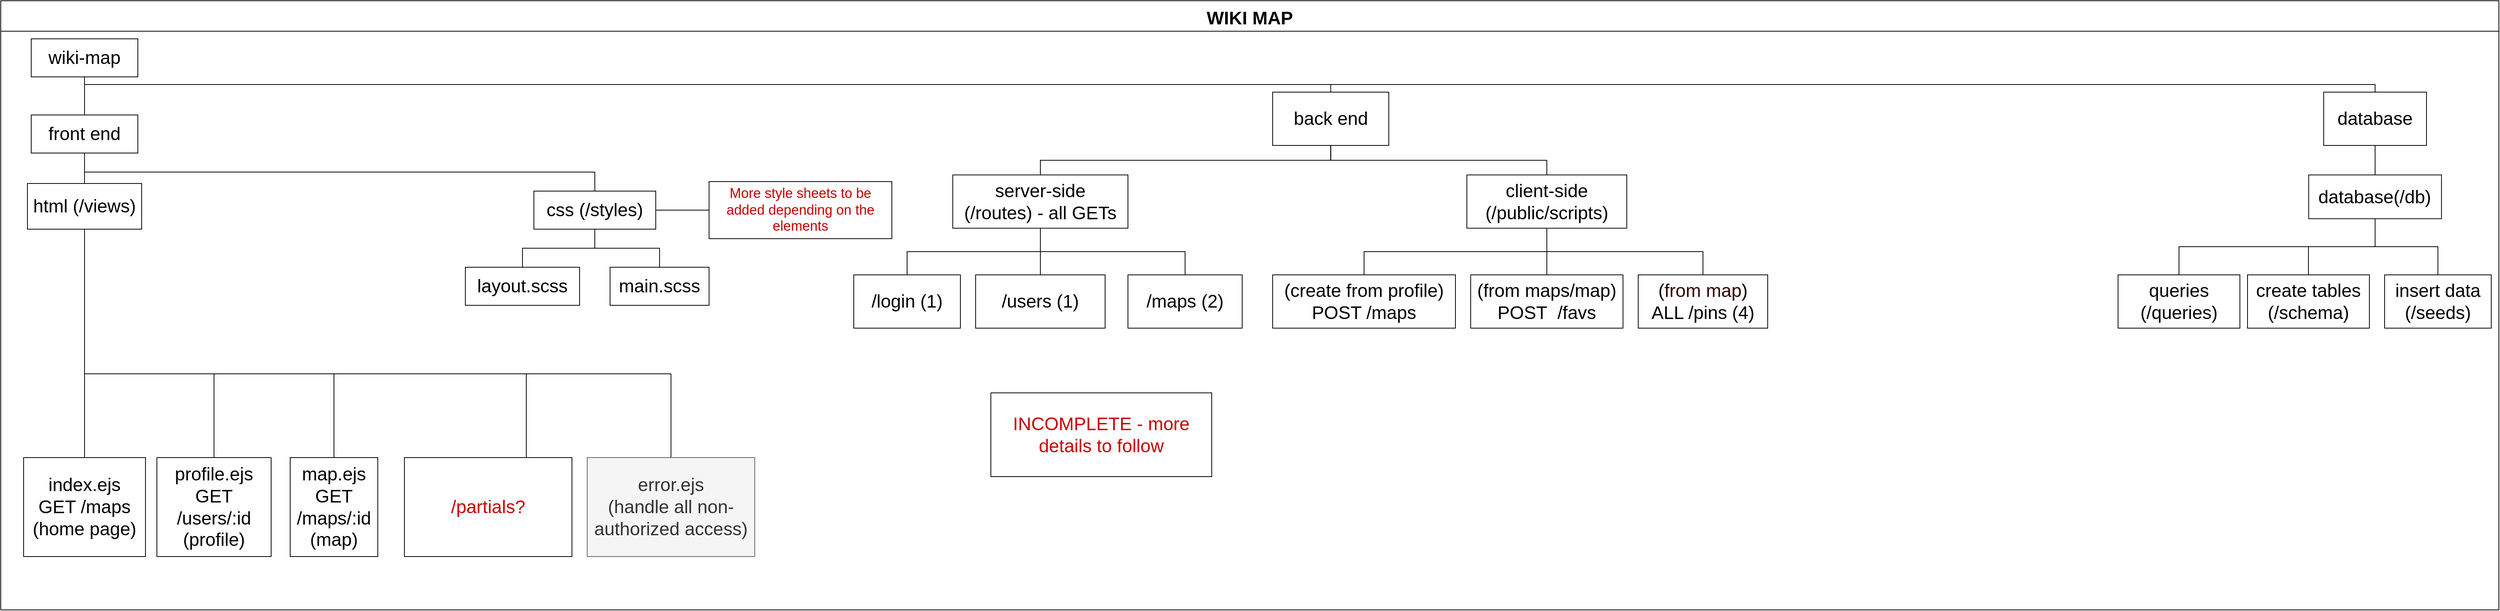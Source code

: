 <mxfile version="17.2.4" type="device"><diagram id="prtHgNgQTEPvFCAcTncT" name="Page-1"><mxGraphModel dx="3276" dy="1720" grid="1" gridSize="10" guides="1" tooltips="1" connect="1" arrows="1" fold="1" page="1" pageScale="1" pageWidth="1100" pageHeight="850" math="0" shadow="0"><root><mxCell id="0"/><mxCell id="1" parent="0"/><mxCell id="_WSLM0H4yx26yWdLZxbU-1" value="WIKI MAP" style="swimlane;startSize=40;horizontal=1;containerType=tree;fontSize=24;" parent="1" vertex="1"><mxGeometry x="10" y="20" width="3280" height="800" as="geometry"/></mxCell><mxCell id="_WSLM0H4yx26yWdLZxbU-2" value="" style="edgeStyle=elbowEdgeStyle;elbow=vertical;startArrow=none;endArrow=none;rounded=0;fontSize=24;" parent="_WSLM0H4yx26yWdLZxbU-1" source="_WSLM0H4yx26yWdLZxbU-3" target="_WSLM0H4yx26yWdLZxbU-8" edge="1"><mxGeometry relative="1" as="geometry"/></mxCell><mxCell id="_WSLM0H4yx26yWdLZxbU-3" value="wiki-map" style="whiteSpace=wrap;html=1;treeFolding=1;treeMoving=1;newEdgeStyle={&quot;edgeStyle&quot;:&quot;elbowEdgeStyle&quot;,&quot;startArrow&quot;:&quot;none&quot;,&quot;endArrow&quot;:&quot;none&quot;};fontSize=24;" parent="_WSLM0H4yx26yWdLZxbU-1" vertex="1"><mxGeometry x="40" y="50" width="140" height="50" as="geometry"/></mxCell><mxCell id="_WSLM0H4yx26yWdLZxbU-4" value="html (/views)" style="whiteSpace=wrap;html=1;treeFolding=1;treeMoving=1;newEdgeStyle={&quot;edgeStyle&quot;:&quot;elbowEdgeStyle&quot;,&quot;startArrow&quot;:&quot;none&quot;,&quot;endArrow&quot;:&quot;none&quot;};fontSize=24;" parent="_WSLM0H4yx26yWdLZxbU-1" vertex="1"><mxGeometry x="35" y="240" width="150" height="60" as="geometry"/></mxCell><mxCell id="_WSLM0H4yx26yWdLZxbU-7" value="" style="edgeStyle=elbowEdgeStyle;elbow=vertical;startArrow=none;endArrow=none;rounded=0;fontSize=24;" parent="_WSLM0H4yx26yWdLZxbU-1" source="_WSLM0H4yx26yWdLZxbU-8" target="_WSLM0H4yx26yWdLZxbU-4" edge="1"><mxGeometry relative="1" as="geometry"><mxPoint x="130" y="100" as="sourcePoint"/></mxGeometry></mxCell><mxCell id="_WSLM0H4yx26yWdLZxbU-8" value="front end" style="whiteSpace=wrap;html=1;treeFolding=1;treeMoving=1;newEdgeStyle={&quot;edgeStyle&quot;:&quot;elbowEdgeStyle&quot;,&quot;startArrow&quot;:&quot;none&quot;,&quot;endArrow&quot;:&quot;none&quot;};fontSize=24;" parent="_WSLM0H4yx26yWdLZxbU-1" vertex="1"><mxGeometry x="40" y="150" width="140" height="50" as="geometry"/></mxCell><mxCell id="_WSLM0H4yx26yWdLZxbU-13" value="" style="edgeStyle=elbowEdgeStyle;elbow=vertical;startArrow=none;endArrow=none;rounded=0;fontSize=24;" parent="_WSLM0H4yx26yWdLZxbU-1" source="_WSLM0H4yx26yWdLZxbU-3" target="_WSLM0H4yx26yWdLZxbU-14" edge="1"><mxGeometry relative="1" as="geometry"><mxPoint x="130" y="100" as="sourcePoint"/></mxGeometry></mxCell><mxCell id="_WSLM0H4yx26yWdLZxbU-14" value="back end" style="whiteSpace=wrap;html=1;treeFolding=1;treeMoving=1;newEdgeStyle={&quot;edgeStyle&quot;:&quot;elbowEdgeStyle&quot;,&quot;startArrow&quot;:&quot;none&quot;,&quot;endArrow&quot;:&quot;none&quot;};fontSize=24;" parent="_WSLM0H4yx26yWdLZxbU-1" vertex="1"><mxGeometry x="1670" y="120" width="152.5" height="70" as="geometry"/></mxCell><mxCell id="_WSLM0H4yx26yWdLZxbU-15" value="" style="edgeStyle=elbowEdgeStyle;elbow=vertical;startArrow=none;endArrow=none;rounded=0;fontSize=24;" parent="_WSLM0H4yx26yWdLZxbU-1" source="_WSLM0H4yx26yWdLZxbU-3" target="_WSLM0H4yx26yWdLZxbU-16" edge="1"><mxGeometry relative="1" as="geometry"><mxPoint x="130" y="100" as="sourcePoint"/></mxGeometry></mxCell><mxCell id="_WSLM0H4yx26yWdLZxbU-16" value="database" style="whiteSpace=wrap;html=1;treeFolding=1;treeMoving=1;newEdgeStyle={&quot;edgeStyle&quot;:&quot;elbowEdgeStyle&quot;,&quot;startArrow&quot;:&quot;none&quot;,&quot;endArrow&quot;:&quot;none&quot;};fontSize=24;" parent="_WSLM0H4yx26yWdLZxbU-1" vertex="1"><mxGeometry x="3050" y="120" width="135" height="70" as="geometry"/></mxCell><mxCell id="_WSLM0H4yx26yWdLZxbU-17" value="" style="edgeStyle=elbowEdgeStyle;elbow=vertical;startArrow=none;endArrow=none;rounded=0;fontSize=24;" parent="_WSLM0H4yx26yWdLZxbU-1" source="_WSLM0H4yx26yWdLZxbU-14" target="_WSLM0H4yx26yWdLZxbU-18" edge="1"><mxGeometry relative="1" as="geometry"><mxPoint x="1350" y="100" as="sourcePoint"/></mxGeometry></mxCell><mxCell id="_WSLM0H4yx26yWdLZxbU-18" value="server-side&lt;br&gt;(/routes) - all GETs" style="whiteSpace=wrap;html=1;treeFolding=1;treeMoving=1;newEdgeStyle={&quot;edgeStyle&quot;:&quot;elbowEdgeStyle&quot;,&quot;startArrow&quot;:&quot;none&quot;,&quot;endArrow&quot;:&quot;none&quot;};fontSize=24;" parent="_WSLM0H4yx26yWdLZxbU-1" vertex="1"><mxGeometry x="1250" y="228.75" width="230" height="70" as="geometry"/></mxCell><mxCell id="_WSLM0H4yx26yWdLZxbU-19" value="" style="edgeStyle=elbowEdgeStyle;elbow=vertical;startArrow=none;endArrow=none;rounded=0;fontSize=24;" parent="_WSLM0H4yx26yWdLZxbU-1" source="_WSLM0H4yx26yWdLZxbU-16" target="_WSLM0H4yx26yWdLZxbU-20" edge="1"><mxGeometry relative="1" as="geometry"><mxPoint x="2690" y="100" as="sourcePoint"/><mxPoint x="3080" y="200" as="targetPoint"/></mxGeometry></mxCell><mxCell id="_WSLM0H4yx26yWdLZxbU-20" value="database(/db)" style="whiteSpace=wrap;html=1;treeFolding=1;treeMoving=1;newEdgeStyle={&quot;edgeStyle&quot;:&quot;elbowEdgeStyle&quot;,&quot;startArrow&quot;:&quot;none&quot;,&quot;endArrow&quot;:&quot;none&quot;};fontSize=24;" parent="_WSLM0H4yx26yWdLZxbU-1" vertex="1"><mxGeometry x="3030.31" y="228.75" width="174.38" height="57.5" as="geometry"/></mxCell><mxCell id="_WSLM0H4yx26yWdLZxbU-21" value="" style="edgeStyle=elbowEdgeStyle;elbow=vertical;startArrow=none;endArrow=none;rounded=0;fontSize=24;" parent="_WSLM0H4yx26yWdLZxbU-1" source="_WSLM0H4yx26yWdLZxbU-8" target="_WSLM0H4yx26yWdLZxbU-22" edge="1"><mxGeometry relative="1" as="geometry"><mxPoint x="130" y="180" as="sourcePoint"/></mxGeometry></mxCell><mxCell id="_WSLM0H4yx26yWdLZxbU-22" value="css (/styles)" style="whiteSpace=wrap;html=1;treeFolding=1;treeMoving=1;newEdgeStyle={&quot;edgeStyle&quot;:&quot;elbowEdgeStyle&quot;,&quot;startArrow&quot;:&quot;none&quot;,&quot;endArrow&quot;:&quot;none&quot;};fontSize=24;" parent="_WSLM0H4yx26yWdLZxbU-1" vertex="1"><mxGeometry x="700" y="250" width="160" height="50" as="geometry"/></mxCell><mxCell id="_WSLM0H4yx26yWdLZxbU-23" value="" style="edgeStyle=elbowEdgeStyle;elbow=vertical;startArrow=none;endArrow=none;rounded=0;fontSize=24;" parent="_WSLM0H4yx26yWdLZxbU-1" source="_WSLM0H4yx26yWdLZxbU-4" target="_WSLM0H4yx26yWdLZxbU-24" edge="1"><mxGeometry relative="1" as="geometry"><mxPoint x="130" y="180" as="sourcePoint"/></mxGeometry></mxCell><mxCell id="_WSLM0H4yx26yWdLZxbU-24" value="index.ejs&lt;br style=&quot;font-size: 24px;&quot;&gt;GET /maps&lt;br style=&quot;font-size: 24px;&quot;&gt;(home page)" style="whiteSpace=wrap;html=1;treeFolding=1;treeMoving=1;newEdgeStyle={&quot;edgeStyle&quot;:&quot;elbowEdgeStyle&quot;,&quot;startArrow&quot;:&quot;none&quot;,&quot;endArrow&quot;:&quot;none&quot;};fontSize=24;" parent="_WSLM0H4yx26yWdLZxbU-1" vertex="1"><mxGeometry x="30" y="600" width="160" height="130" as="geometry"/></mxCell><mxCell id="_WSLM0H4yx26yWdLZxbU-31" value="" style="edgeStyle=elbowEdgeStyle;elbow=vertical;startArrow=none;endArrow=none;rounded=0;fontSize=24;" parent="_WSLM0H4yx26yWdLZxbU-1" source="_WSLM0H4yx26yWdLZxbU-4" target="_WSLM0H4yx26yWdLZxbU-32" edge="1"><mxGeometry relative="1" as="geometry"><mxPoint x="130" y="180" as="sourcePoint"/><Array as="points"><mxPoint x="200" y="490"/></Array></mxGeometry></mxCell><mxCell id="_WSLM0H4yx26yWdLZxbU-32" value="profile.ejs&lt;br style=&quot;font-size: 24px;&quot;&gt;GET /users/:id&lt;br style=&quot;font-size: 24px;&quot;&gt;(profile)" style="whiteSpace=wrap;html=1;treeFolding=1;treeMoving=1;newEdgeStyle={&quot;edgeStyle&quot;:&quot;elbowEdgeStyle&quot;,&quot;startArrow&quot;:&quot;none&quot;,&quot;endArrow&quot;:&quot;none&quot;};fontSize=24;" parent="_WSLM0H4yx26yWdLZxbU-1" vertex="1"><mxGeometry x="205" y="600" width="150" height="130" as="geometry"/></mxCell><mxCell id="_WSLM0H4yx26yWdLZxbU-33" value="" style="edgeStyle=elbowEdgeStyle;elbow=vertical;startArrow=none;endArrow=none;rounded=0;fontSize=24;" parent="_WSLM0H4yx26yWdLZxbU-1" source="_WSLM0H4yx26yWdLZxbU-4" target="_WSLM0H4yx26yWdLZxbU-34" edge="1"><mxGeometry relative="1" as="geometry"><mxPoint x="130" y="260" as="sourcePoint"/><Array as="points"><mxPoint x="280" y="490"/></Array></mxGeometry></mxCell><mxCell id="_WSLM0H4yx26yWdLZxbU-34" value="map.ejs&lt;br style=&quot;font-size: 24px;&quot;&gt;GET /maps/:id&lt;br style=&quot;font-size: 24px;&quot;&gt;(map)" style="whiteSpace=wrap;html=1;treeFolding=1;treeMoving=1;newEdgeStyle={&quot;edgeStyle&quot;:&quot;elbowEdgeStyle&quot;,&quot;startArrow&quot;:&quot;none&quot;,&quot;endArrow&quot;:&quot;none&quot;};fontSize=24;" parent="_WSLM0H4yx26yWdLZxbU-1" vertex="1"><mxGeometry x="380" y="600" width="115" height="130" as="geometry"/></mxCell><mxCell id="_WSLM0H4yx26yWdLZxbU-39" value="INCOMPLETE - more details to follow" style="rounded=0;whiteSpace=wrap;html=1;fontSize=24;fontColor=#CC0000;" parent="_WSLM0H4yx26yWdLZxbU-1" vertex="1"><mxGeometry x="1300" y="515" width="290" height="110" as="geometry"/></mxCell><mxCell id="VPKwE7r2LJzSWdLnU8Od-2" value="" style="edgeStyle=elbowEdgeStyle;elbow=vertical;startArrow=none;endArrow=none;rounded=0;fontSize=24;" parent="_WSLM0H4yx26yWdLZxbU-1" source="_WSLM0H4yx26yWdLZxbU-22" target="VPKwE7r2LJzSWdLnU8Od-3" edge="1"><mxGeometry relative="1" as="geometry"><mxPoint x="310" y="190" as="sourcePoint"/></mxGeometry></mxCell><mxCell id="VPKwE7r2LJzSWdLnU8Od-3" value="main.scss" style="whiteSpace=wrap;html=1;treeFolding=1;treeMoving=1;newEdgeStyle={&quot;edgeStyle&quot;:&quot;elbowEdgeStyle&quot;,&quot;startArrow&quot;:&quot;none&quot;,&quot;endArrow&quot;:&quot;none&quot;};fontSize=24;" parent="_WSLM0H4yx26yWdLZxbU-1" vertex="1"><mxGeometry x="800" y="350" width="130" height="50" as="geometry"/></mxCell><mxCell id="VPKwE7r2LJzSWdLnU8Od-4" value="" style="edgeStyle=elbowEdgeStyle;elbow=vertical;startArrow=none;endArrow=none;rounded=0;fontSize=24;" parent="_WSLM0H4yx26yWdLZxbU-1" source="_WSLM0H4yx26yWdLZxbU-22" target="VPKwE7r2LJzSWdLnU8Od-5" edge="1"><mxGeometry relative="1" as="geometry"><mxPoint x="1240" y="270" as="sourcePoint"/></mxGeometry></mxCell><mxCell id="VPKwE7r2LJzSWdLnU8Od-5" value="layout.scss" style="whiteSpace=wrap;html=1;treeFolding=1;treeMoving=1;newEdgeStyle={&quot;edgeStyle&quot;:&quot;elbowEdgeStyle&quot;,&quot;startArrow&quot;:&quot;none&quot;,&quot;endArrow&quot;:&quot;none&quot;};fontSize=24;" parent="_WSLM0H4yx26yWdLZxbU-1" vertex="1"><mxGeometry x="610" y="350" width="150" height="50" as="geometry"/></mxCell><mxCell id="VPKwE7r2LJzSWdLnU8Od-6" value="" style="edgeStyle=elbowEdgeStyle;elbow=vertical;startArrow=none;endArrow=none;rounded=0;fontSize=24;" parent="_WSLM0H4yx26yWdLZxbU-1" source="_WSLM0H4yx26yWdLZxbU-14" target="VPKwE7r2LJzSWdLnU8Od-7" edge="1"><mxGeometry relative="1" as="geometry"><mxPoint x="1570" y="180" as="sourcePoint"/></mxGeometry></mxCell><mxCell id="VPKwE7r2LJzSWdLnU8Od-7" value="client-side&lt;br style=&quot;font-size: 24px;&quot;&gt;(/public/scripts)" style="whiteSpace=wrap;html=1;treeFolding=1;treeMoving=1;newEdgeStyle={&quot;edgeStyle&quot;:&quot;elbowEdgeStyle&quot;,&quot;startArrow&quot;:&quot;none&quot;,&quot;endArrow&quot;:&quot;none&quot;};fontSize=24;" parent="_WSLM0H4yx26yWdLZxbU-1" vertex="1"><mxGeometry x="1925" y="228.75" width="210" height="70" as="geometry"/></mxCell><mxCell id="VPKwE7r2LJzSWdLnU8Od-8" value="" style="edgeStyle=elbowEdgeStyle;elbow=vertical;startArrow=none;endArrow=none;rounded=0;fontSize=24;exitX=0.5;exitY=1;exitDx=0;exitDy=0;" parent="_WSLM0H4yx26yWdLZxbU-1" source="_WSLM0H4yx26yWdLZxbU-20" target="VPKwE7r2LJzSWdLnU8Od-9" edge="1"><mxGeometry relative="1" as="geometry"><mxPoint x="3200" y="260" as="sourcePoint"/></mxGeometry></mxCell><mxCell id="VPKwE7r2LJzSWdLnU8Od-9" value="insert data&lt;br style=&quot;font-size: 24px;&quot;&gt;(/seeds)" style="whiteSpace=wrap;html=1;treeFolding=1;treeMoving=1;newEdgeStyle={&quot;edgeStyle&quot;:&quot;elbowEdgeStyle&quot;,&quot;startArrow&quot;:&quot;none&quot;,&quot;endArrow&quot;:&quot;none&quot;};fontSize=24;" parent="_WSLM0H4yx26yWdLZxbU-1" vertex="1"><mxGeometry x="3130" y="360" width="140" height="70" as="geometry"/></mxCell><mxCell id="VPKwE7r2LJzSWdLnU8Od-10" value="" style="edgeStyle=elbowEdgeStyle;elbow=vertical;startArrow=none;endArrow=none;rounded=0;fontSize=24;exitX=0.5;exitY=1;exitDx=0;exitDy=0;" parent="_WSLM0H4yx26yWdLZxbU-1" source="_WSLM0H4yx26yWdLZxbU-20" target="VPKwE7r2LJzSWdLnU8Od-11" edge="1"><mxGeometry relative="1" as="geometry"><mxPoint x="3200" y="280" as="sourcePoint"/></mxGeometry></mxCell><mxCell id="VPKwE7r2LJzSWdLnU8Od-11" value="create tables (/schema)" style="whiteSpace=wrap;html=1;treeFolding=1;treeMoving=1;newEdgeStyle={&quot;edgeStyle&quot;:&quot;elbowEdgeStyle&quot;,&quot;startArrow&quot;:&quot;none&quot;,&quot;endArrow&quot;:&quot;none&quot;};fontSize=24;" parent="_WSLM0H4yx26yWdLZxbU-1" vertex="1"><mxGeometry x="2950" y="360" width="160" height="70" as="geometry"/></mxCell><mxCell id="VPKwE7r2LJzSWdLnU8Od-12" value="" style="edgeStyle=elbowEdgeStyle;elbow=vertical;startArrow=none;endArrow=none;rounded=0;fontSize=24;" parent="_WSLM0H4yx26yWdLZxbU-1" source="_WSLM0H4yx26yWdLZxbU-4" target="VPKwE7r2LJzSWdLnU8Od-13" edge="1"><mxGeometry relative="1" as="geometry"><mxPoint x="130" y="260" as="sourcePoint"/><Array as="points"><mxPoint x="690" y="490"/></Array></mxGeometry></mxCell><mxCell id="VPKwE7r2LJzSWdLnU8Od-13" value="/partials?" style="whiteSpace=wrap;html=1;treeFolding=1;treeMoving=1;newEdgeStyle={&quot;edgeStyle&quot;:&quot;elbowEdgeStyle&quot;,&quot;startArrow&quot;:&quot;none&quot;,&quot;endArrow&quot;:&quot;none&quot;};fontSize=24;fontColor=#CC0000;" parent="_WSLM0H4yx26yWdLZxbU-1" vertex="1"><mxGeometry x="530" y="600" width="220" height="130" as="geometry"/></mxCell><mxCell id="VPKwE7r2LJzSWdLnU8Od-14" value="" style="edgeStyle=elbowEdgeStyle;elbow=vertical;startArrow=none;endArrow=none;rounded=0;fontSize=24;" parent="_WSLM0H4yx26yWdLZxbU-1" source="_WSLM0H4yx26yWdLZxbU-4" target="VPKwE7r2LJzSWdLnU8Od-15" edge="1"><mxGeometry relative="1" as="geometry"><mxPoint x="130" y="260" as="sourcePoint"/><Array as="points"><mxPoint x="570" y="490"/></Array></mxGeometry></mxCell><mxCell id="VPKwE7r2LJzSWdLnU8Od-15" value="error.ejs&lt;br style=&quot;font-size: 24px&quot;&gt;(handle all non-authorized access)" style="whiteSpace=wrap;html=1;treeFolding=1;treeMoving=1;newEdgeStyle={&quot;edgeStyle&quot;:&quot;elbowEdgeStyle&quot;,&quot;startArrow&quot;:&quot;none&quot;,&quot;endArrow&quot;:&quot;none&quot;};fontSize=24;fillColor=#f5f5f5;strokeColor=#666666;fontColor=#333333;" parent="_WSLM0H4yx26yWdLZxbU-1" vertex="1"><mxGeometry x="770" y="600" width="220" height="130" as="geometry"/></mxCell><mxCell id="VPKwE7r2LJzSWdLnU8Od-16" value="" style="edgeStyle=elbowEdgeStyle;elbow=vertical;startArrow=none;endArrow=none;rounded=0;fontSize=24;" parent="_WSLM0H4yx26yWdLZxbU-1" source="_WSLM0H4yx26yWdLZxbU-18" target="VPKwE7r2LJzSWdLnU8Od-17" edge="1"><mxGeometry relative="1" as="geometry"><mxPoint x="1670" y="180" as="sourcePoint"/></mxGeometry></mxCell><mxCell id="VPKwE7r2LJzSWdLnU8Od-17" value="/maps (2)" style="whiteSpace=wrap;html=1;treeFolding=1;treeMoving=1;newEdgeStyle={&quot;edgeStyle&quot;:&quot;elbowEdgeStyle&quot;,&quot;startArrow&quot;:&quot;none&quot;,&quot;endArrow&quot;:&quot;none&quot;};fontSize=24;" parent="_WSLM0H4yx26yWdLZxbU-1" vertex="1"><mxGeometry x="1480" y="360" width="150" height="70" as="geometry"/></mxCell><mxCell id="VPKwE7r2LJzSWdLnU8Od-22" value="" style="edgeStyle=elbowEdgeStyle;elbow=vertical;startArrow=none;endArrow=none;rounded=0;fontSize=24;" parent="_WSLM0H4yx26yWdLZxbU-1" source="_WSLM0H4yx26yWdLZxbU-18" target="VPKwE7r2LJzSWdLnU8Od-23" edge="1"><mxGeometry relative="1" as="geometry"><mxPoint x="1560" y="260" as="sourcePoint"/></mxGeometry></mxCell><mxCell id="VPKwE7r2LJzSWdLnU8Od-23" value="/users (1)" style="whiteSpace=wrap;html=1;treeFolding=1;treeMoving=1;newEdgeStyle={&quot;edgeStyle&quot;:&quot;elbowEdgeStyle&quot;,&quot;startArrow&quot;:&quot;none&quot;,&quot;endArrow&quot;:&quot;none&quot;};fontSize=24;" parent="_WSLM0H4yx26yWdLZxbU-1" vertex="1"><mxGeometry x="1280" y="360" width="170" height="70" as="geometry"/></mxCell><mxCell id="VPKwE7r2LJzSWdLnU8Od-24" value="" style="edgeStyle=elbowEdgeStyle;elbow=vertical;startArrow=none;endArrow=none;rounded=0;fontSize=24;" parent="_WSLM0H4yx26yWdLZxbU-1" source="_WSLM0H4yx26yWdLZxbU-18" target="VPKwE7r2LJzSWdLnU8Od-25" edge="1"><mxGeometry relative="1" as="geometry"><mxPoint x="1560" y="260" as="sourcePoint"/></mxGeometry></mxCell><mxCell id="VPKwE7r2LJzSWdLnU8Od-25" value="/login (1)" style="whiteSpace=wrap;html=1;treeFolding=1;treeMoving=1;newEdgeStyle={&quot;edgeStyle&quot;:&quot;elbowEdgeStyle&quot;,&quot;startArrow&quot;:&quot;none&quot;,&quot;endArrow&quot;:&quot;none&quot;};fontSize=24;" parent="_WSLM0H4yx26yWdLZxbU-1" vertex="1"><mxGeometry x="1120" y="360" width="140" height="70" as="geometry"/></mxCell><mxCell id="VPKwE7r2LJzSWdLnU8Od-78" value="" style="edgeStyle=elbowEdgeStyle;elbow=vertical;startArrow=none;endArrow=none;rounded=0;fontSize=24;" parent="_WSLM0H4yx26yWdLZxbU-1" source="VPKwE7r2LJzSWdLnU8Od-7" target="VPKwE7r2LJzSWdLnU8Od-79" edge="1"><mxGeometry relative="1" as="geometry"><mxPoint x="1710" y="180" as="sourcePoint"/></mxGeometry></mxCell><mxCell id="VPKwE7r2LJzSWdLnU8Od-81" value="" style="edgeStyle=elbowEdgeStyle;elbow=vertical;startArrow=none;endArrow=none;rounded=0;fontSize=24;" parent="_WSLM0H4yx26yWdLZxbU-1" source="VPKwE7r2LJzSWdLnU8Od-7" target="VPKwE7r2LJzSWdLnU8Od-82" edge="1"><mxGeometry relative="1" as="geometry"><mxPoint x="2010" y="260" as="sourcePoint"/></mxGeometry></mxCell><mxCell id="VPKwE7r2LJzSWdLnU8Od-82" value="(create from profile)&lt;br&gt;POST /maps" style="whiteSpace=wrap;html=1;treeFolding=1;treeMoving=1;newEdgeStyle={&quot;edgeStyle&quot;:&quot;elbowEdgeStyle&quot;,&quot;startArrow&quot;:&quot;none&quot;,&quot;endArrow&quot;:&quot;none&quot;};fontSize=24;" parent="_WSLM0H4yx26yWdLZxbU-1" vertex="1"><mxGeometry x="1670" y="360" width="240" height="70" as="geometry"/></mxCell><mxCell id="VPKwE7r2LJzSWdLnU8Od-83" value="" style="edgeStyle=elbowEdgeStyle;elbow=vertical;startArrow=none;endArrow=none;rounded=0;fontSize=24;exitX=0.5;exitY=1;exitDx=0;exitDy=0;" parent="_WSLM0H4yx26yWdLZxbU-1" source="VPKwE7r2LJzSWdLnU8Od-7" target="VPKwE7r2LJzSWdLnU8Od-84" edge="1"><mxGeometry relative="1" as="geometry"><mxPoint x="1960" y="260" as="sourcePoint"/></mxGeometry></mxCell><mxCell id="VPKwE7r2LJzSWdLnU8Od-84" value="(&lt;font color=&quot;#330000&quot;&gt;from map&lt;/font&gt;)&lt;br&gt;ALL /pins (4)" style="whiteSpace=wrap;html=1;treeFolding=1;treeMoving=1;newEdgeStyle={&quot;edgeStyle&quot;:&quot;elbowEdgeStyle&quot;,&quot;startArrow&quot;:&quot;none&quot;,&quot;endArrow&quot;:&quot;none&quot;};fontSize=24;" parent="_WSLM0H4yx26yWdLZxbU-1" vertex="1"><mxGeometry x="2150" y="360" width="170" height="70" as="geometry"/></mxCell><mxCell id="VPKwE7r2LJzSWdLnU8Od-79" value="(from maps/map)&lt;br&gt;POST&amp;nbsp; /favs" style="whiteSpace=wrap;html=1;treeFolding=1;treeMoving=1;newEdgeStyle={&quot;edgeStyle&quot;:&quot;elbowEdgeStyle&quot;,&quot;startArrow&quot;:&quot;none&quot;,&quot;endArrow&quot;:&quot;none&quot;};fontSize=24;" parent="_WSLM0H4yx26yWdLZxbU-1" vertex="1"><mxGeometry x="1930" y="360" width="200" height="70" as="geometry"/></mxCell><mxCell id="VPKwE7r2LJzSWdLnU8Od-85" value="" style="edgeStyle=elbowEdgeStyle;elbow=vertical;startArrow=none;endArrow=none;rounded=0;fontSize=24;" parent="_WSLM0H4yx26yWdLZxbU-1" source="VPKwE7r2LJzSWdLnU8Od-7" target="VPKwE7r2LJzSWdLnU8Od-79" edge="1"><mxGeometry relative="1" as="geometry"><mxPoint x="1965" y="275" as="sourcePoint"/><mxPoint x="2065" y="400" as="targetPoint"/></mxGeometry></mxCell><mxCell id="VPKwE7r2LJzSWdLnU8Od-95" value="" style="edgeStyle=elbowEdgeStyle;elbow=vertical;startArrow=none;endArrow=none;rounded=0;fontSize=24;" parent="_WSLM0H4yx26yWdLZxbU-1" source="_WSLM0H4yx26yWdLZxbU-22" target="VPKwE7r2LJzSWdLnU8Od-96" edge="1"><mxGeometry relative="1" as="geometry"><mxPoint x="110" y="220" as="sourcePoint"/></mxGeometry></mxCell><mxCell id="VPKwE7r2LJzSWdLnU8Od-96" value="&lt;font color=&quot;#cc0000&quot; style=&quot;font-size: 18px&quot;&gt;More style sheets to be added depending on the elements&lt;/font&gt;" style="whiteSpace=wrap;html=1;treeFolding=1;treeMoving=1;newEdgeStyle={&quot;edgeStyle&quot;:&quot;elbowEdgeStyle&quot;,&quot;startArrow&quot;:&quot;none&quot;,&quot;endArrow&quot;:&quot;none&quot;};fontSize=18;" parent="_WSLM0H4yx26yWdLZxbU-1" vertex="1"><mxGeometry x="930" y="237.5" width="240" height="75" as="geometry"/></mxCell><mxCell id="C3HjDoa1HerT-PG1k4ip-1" value="" style="edgeStyle=elbowEdgeStyle;elbow=vertical;startArrow=none;endArrow=none;rounded=0;fontSize=24;exitX=0.5;exitY=1;exitDx=0;exitDy=0;" parent="_WSLM0H4yx26yWdLZxbU-1" source="_WSLM0H4yx26yWdLZxbU-20" target="C3HjDoa1HerT-PG1k4ip-2" edge="1"><mxGeometry relative="1" as="geometry"><mxPoint x="3127.5" y="311.25" as="sourcePoint"/></mxGeometry></mxCell><mxCell id="C3HjDoa1HerT-PG1k4ip-2" value="queries (/queries)" style="whiteSpace=wrap;html=1;treeFolding=1;treeMoving=1;newEdgeStyle={&quot;edgeStyle&quot;:&quot;elbowEdgeStyle&quot;,&quot;startArrow&quot;:&quot;none&quot;,&quot;endArrow&quot;:&quot;none&quot;};fontSize=24;" parent="_WSLM0H4yx26yWdLZxbU-1" vertex="1"><mxGeometry x="2780" y="360" width="160" height="70" as="geometry"/></mxCell></root></mxGraphModel></diagram></mxfile>